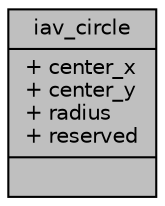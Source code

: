 digraph "iav_circle"
{
 // INTERACTIVE_SVG=YES
 // LATEX_PDF_SIZE
  bgcolor="transparent";
  edge [fontname="Helvetica",fontsize="10",labelfontname="Helvetica",labelfontsize="10"];
  node [fontname="Helvetica",fontsize="10",shape=record];
  Node1 [label="{iav_circle\n|+ center_x\l+ center_y\l+ radius\l+ reserved\l|}",height=0.2,width=0.4,color="black", fillcolor="grey75", style="filled", fontcolor="black",tooltip="IAV circle."];
}
